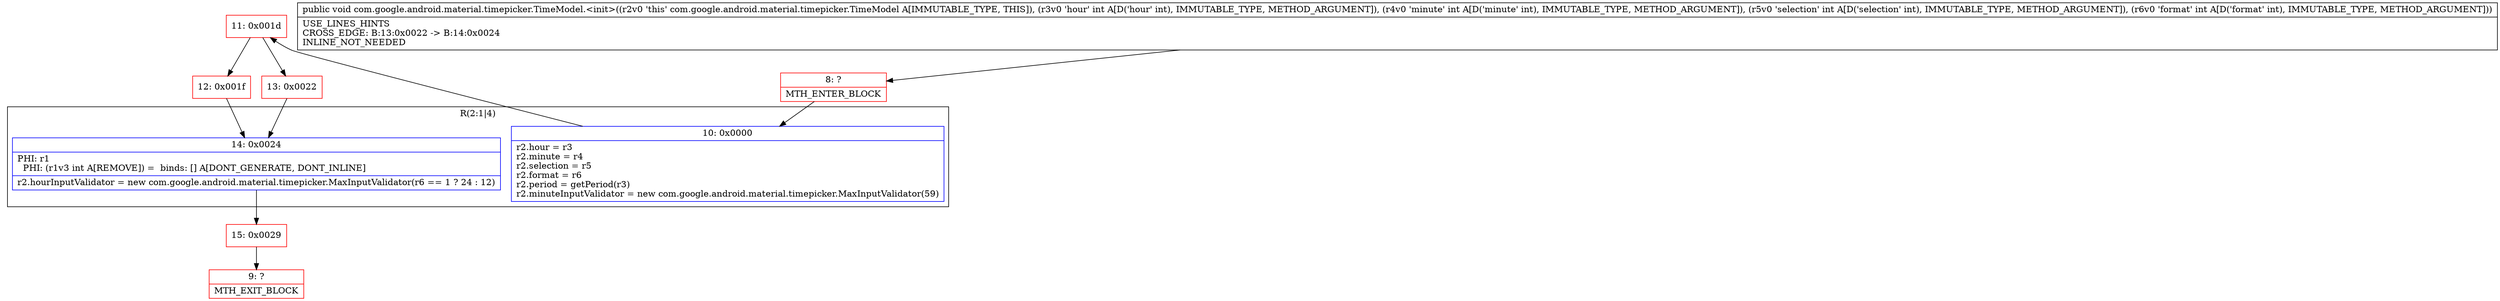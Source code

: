 digraph "CFG forcom.google.android.material.timepicker.TimeModel.\<init\>(IIII)V" {
subgraph cluster_Region_1924865905 {
label = "R(2:1|4)";
node [shape=record,color=blue];
Node_10 [shape=record,label="{10\:\ 0x0000|r2.hour = r3\lr2.minute = r4\lr2.selection = r5\lr2.format = r6\lr2.period = getPeriod(r3)\lr2.minuteInputValidator = new com.google.android.material.timepicker.MaxInputValidator(59)\l}"];
Node_14 [shape=record,label="{14\:\ 0x0024|PHI: r1 \l  PHI: (r1v3 int A[REMOVE]) =  binds: [] A[DONT_GENERATE, DONT_INLINE]\l|r2.hourInputValidator = new com.google.android.material.timepicker.MaxInputValidator(r6 == 1 ? 24 : 12)\l}"];
}
Node_8 [shape=record,color=red,label="{8\:\ ?|MTH_ENTER_BLOCK\l}"];
Node_11 [shape=record,color=red,label="{11\:\ 0x001d}"];
Node_12 [shape=record,color=red,label="{12\:\ 0x001f}"];
Node_15 [shape=record,color=red,label="{15\:\ 0x0029}"];
Node_9 [shape=record,color=red,label="{9\:\ ?|MTH_EXIT_BLOCK\l}"];
Node_13 [shape=record,color=red,label="{13\:\ 0x0022}"];
MethodNode[shape=record,label="{public void com.google.android.material.timepicker.TimeModel.\<init\>((r2v0 'this' com.google.android.material.timepicker.TimeModel A[IMMUTABLE_TYPE, THIS]), (r3v0 'hour' int A[D('hour' int), IMMUTABLE_TYPE, METHOD_ARGUMENT]), (r4v0 'minute' int A[D('minute' int), IMMUTABLE_TYPE, METHOD_ARGUMENT]), (r5v0 'selection' int A[D('selection' int), IMMUTABLE_TYPE, METHOD_ARGUMENT]), (r6v0 'format' int A[D('format' int), IMMUTABLE_TYPE, METHOD_ARGUMENT]))  | USE_LINES_HINTS\lCROSS_EDGE: B:13:0x0022 \-\> B:14:0x0024\lINLINE_NOT_NEEDED\l}"];
MethodNode -> Node_8;Node_10 -> Node_11;
Node_14 -> Node_15;
Node_8 -> Node_10;
Node_11 -> Node_12;
Node_11 -> Node_13;
Node_12 -> Node_14;
Node_15 -> Node_9;
Node_13 -> Node_14;
}

